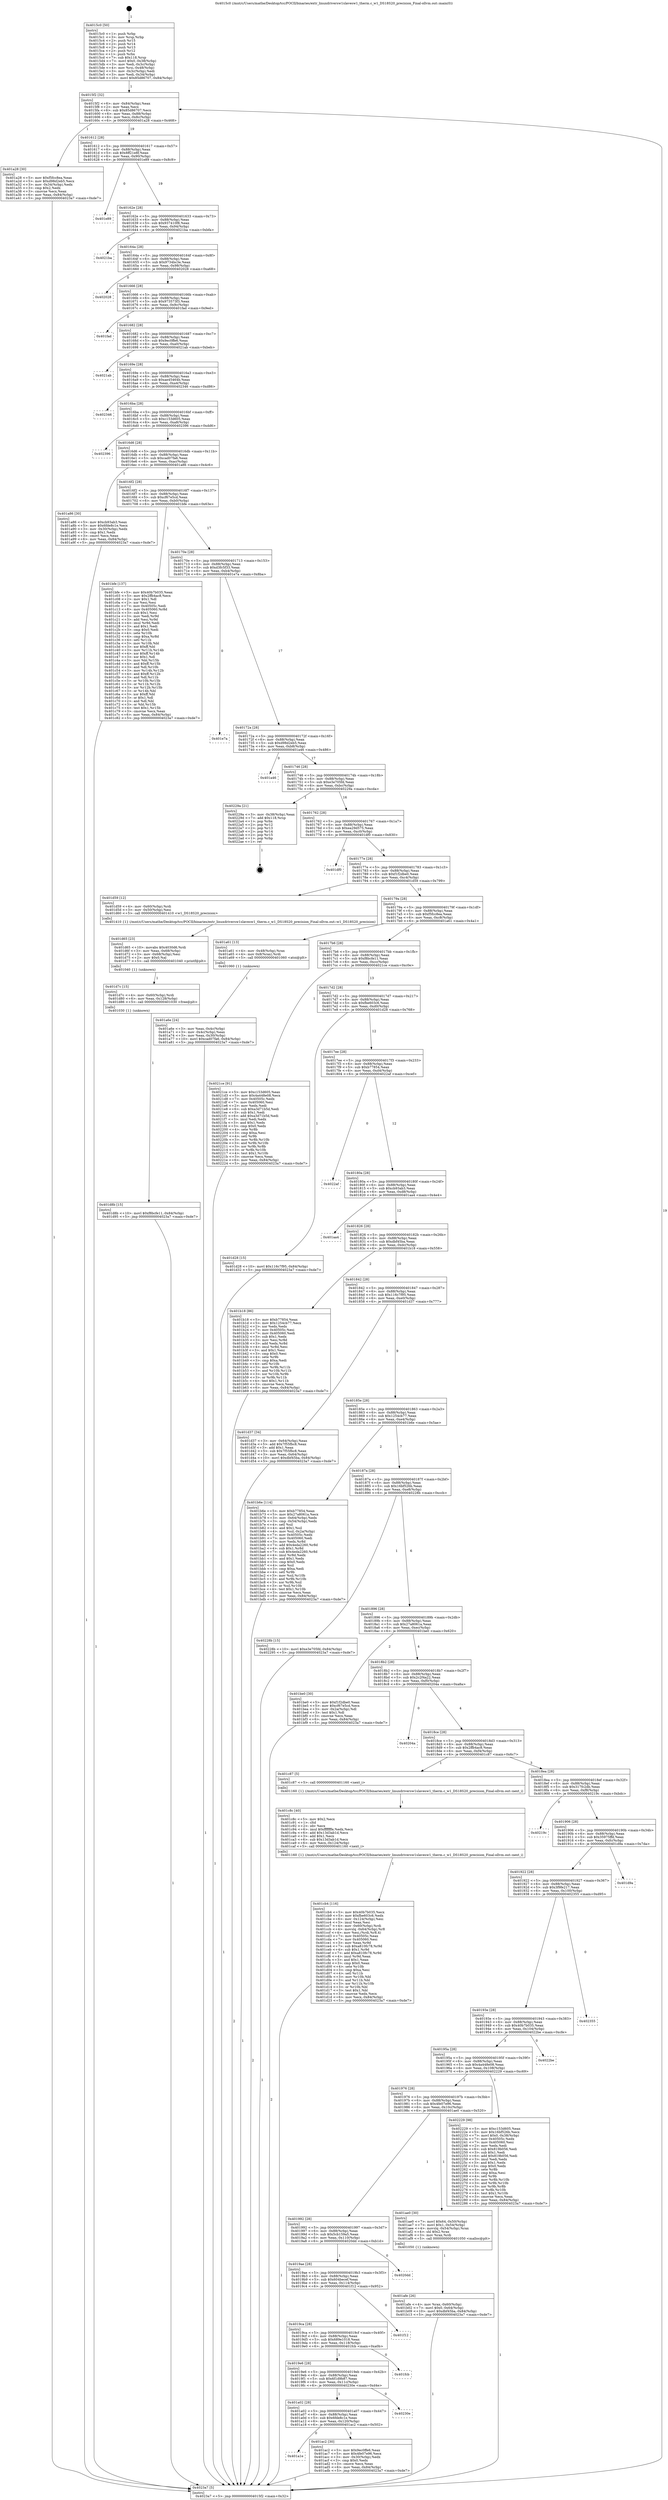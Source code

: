 digraph "0x4015c0" {
  label = "0x4015c0 (/mnt/c/Users/mathe/Desktop/tcc/POCII/binaries/extr_linuxdriversw1slavesw1_therm.c_w1_DS18S20_precision_Final-ollvm.out::main(0))"
  labelloc = "t"
  node[shape=record]

  Entry [label="",width=0.3,height=0.3,shape=circle,fillcolor=black,style=filled]
  "0x4015f2" [label="{
     0x4015f2 [32]\l
     | [instrs]\l
     &nbsp;&nbsp;0x4015f2 \<+6\>: mov -0x84(%rbp),%eax\l
     &nbsp;&nbsp;0x4015f8 \<+2\>: mov %eax,%ecx\l
     &nbsp;&nbsp;0x4015fa \<+6\>: sub $0x85d86707,%ecx\l
     &nbsp;&nbsp;0x401600 \<+6\>: mov %eax,-0x88(%rbp)\l
     &nbsp;&nbsp;0x401606 \<+6\>: mov %ecx,-0x8c(%rbp)\l
     &nbsp;&nbsp;0x40160c \<+6\>: je 0000000000401a28 \<main+0x468\>\l
  }"]
  "0x401a28" [label="{
     0x401a28 [30]\l
     | [instrs]\l
     &nbsp;&nbsp;0x401a28 \<+5\>: mov $0xf5fcc8ea,%eax\l
     &nbsp;&nbsp;0x401a2d \<+5\>: mov $0xd98d2eb5,%ecx\l
     &nbsp;&nbsp;0x401a32 \<+3\>: mov -0x34(%rbp),%edx\l
     &nbsp;&nbsp;0x401a35 \<+3\>: cmp $0x2,%edx\l
     &nbsp;&nbsp;0x401a38 \<+3\>: cmovne %ecx,%eax\l
     &nbsp;&nbsp;0x401a3b \<+6\>: mov %eax,-0x84(%rbp)\l
     &nbsp;&nbsp;0x401a41 \<+5\>: jmp 00000000004023a7 \<main+0xde7\>\l
  }"]
  "0x401612" [label="{
     0x401612 [28]\l
     | [instrs]\l
     &nbsp;&nbsp;0x401612 \<+5\>: jmp 0000000000401617 \<main+0x57\>\l
     &nbsp;&nbsp;0x401617 \<+6\>: mov -0x88(%rbp),%eax\l
     &nbsp;&nbsp;0x40161d \<+5\>: sub $0x8ff21e8f,%eax\l
     &nbsp;&nbsp;0x401622 \<+6\>: mov %eax,-0x90(%rbp)\l
     &nbsp;&nbsp;0x401628 \<+6\>: je 0000000000401e89 \<main+0x8c9\>\l
  }"]
  "0x4023a7" [label="{
     0x4023a7 [5]\l
     | [instrs]\l
     &nbsp;&nbsp;0x4023a7 \<+5\>: jmp 00000000004015f2 \<main+0x32\>\l
  }"]
  "0x4015c0" [label="{
     0x4015c0 [50]\l
     | [instrs]\l
     &nbsp;&nbsp;0x4015c0 \<+1\>: push %rbp\l
     &nbsp;&nbsp;0x4015c1 \<+3\>: mov %rsp,%rbp\l
     &nbsp;&nbsp;0x4015c4 \<+2\>: push %r15\l
     &nbsp;&nbsp;0x4015c6 \<+2\>: push %r14\l
     &nbsp;&nbsp;0x4015c8 \<+2\>: push %r13\l
     &nbsp;&nbsp;0x4015ca \<+2\>: push %r12\l
     &nbsp;&nbsp;0x4015cc \<+1\>: push %rbx\l
     &nbsp;&nbsp;0x4015cd \<+7\>: sub $0x118,%rsp\l
     &nbsp;&nbsp;0x4015d4 \<+7\>: movl $0x0,-0x38(%rbp)\l
     &nbsp;&nbsp;0x4015db \<+3\>: mov %edi,-0x3c(%rbp)\l
     &nbsp;&nbsp;0x4015de \<+4\>: mov %rsi,-0x48(%rbp)\l
     &nbsp;&nbsp;0x4015e2 \<+3\>: mov -0x3c(%rbp),%edi\l
     &nbsp;&nbsp;0x4015e5 \<+3\>: mov %edi,-0x34(%rbp)\l
     &nbsp;&nbsp;0x4015e8 \<+10\>: movl $0x85d86707,-0x84(%rbp)\l
  }"]
  Exit [label="",width=0.3,height=0.3,shape=circle,fillcolor=black,style=filled,peripheries=2]
  "0x401e89" [label="{
     0x401e89\l
  }", style=dashed]
  "0x40162e" [label="{
     0x40162e [28]\l
     | [instrs]\l
     &nbsp;&nbsp;0x40162e \<+5\>: jmp 0000000000401633 \<main+0x73\>\l
     &nbsp;&nbsp;0x401633 \<+6\>: mov -0x88(%rbp),%eax\l
     &nbsp;&nbsp;0x401639 \<+5\>: sub $0x937410f8,%eax\l
     &nbsp;&nbsp;0x40163e \<+6\>: mov %eax,-0x94(%rbp)\l
     &nbsp;&nbsp;0x401644 \<+6\>: je 00000000004021ba \<main+0xbfa\>\l
  }"]
  "0x401d8b" [label="{
     0x401d8b [15]\l
     | [instrs]\l
     &nbsp;&nbsp;0x401d8b \<+10\>: movl $0xf8bcfe11,-0x84(%rbp)\l
     &nbsp;&nbsp;0x401d95 \<+5\>: jmp 00000000004023a7 \<main+0xde7\>\l
  }"]
  "0x4021ba" [label="{
     0x4021ba\l
  }", style=dashed]
  "0x40164a" [label="{
     0x40164a [28]\l
     | [instrs]\l
     &nbsp;&nbsp;0x40164a \<+5\>: jmp 000000000040164f \<main+0x8f\>\l
     &nbsp;&nbsp;0x40164f \<+6\>: mov -0x88(%rbp),%eax\l
     &nbsp;&nbsp;0x401655 \<+5\>: sub $0x9734bc3e,%eax\l
     &nbsp;&nbsp;0x40165a \<+6\>: mov %eax,-0x98(%rbp)\l
     &nbsp;&nbsp;0x401660 \<+6\>: je 0000000000402028 \<main+0xa68\>\l
  }"]
  "0x401d7c" [label="{
     0x401d7c [15]\l
     | [instrs]\l
     &nbsp;&nbsp;0x401d7c \<+4\>: mov -0x60(%rbp),%rdi\l
     &nbsp;&nbsp;0x401d80 \<+6\>: mov %eax,-0x128(%rbp)\l
     &nbsp;&nbsp;0x401d86 \<+5\>: call 0000000000401030 \<free@plt\>\l
     | [calls]\l
     &nbsp;&nbsp;0x401030 \{1\} (unknown)\l
  }"]
  "0x402028" [label="{
     0x402028\l
  }", style=dashed]
  "0x401666" [label="{
     0x401666 [28]\l
     | [instrs]\l
     &nbsp;&nbsp;0x401666 \<+5\>: jmp 000000000040166b \<main+0xab\>\l
     &nbsp;&nbsp;0x40166b \<+6\>: mov -0x88(%rbp),%eax\l
     &nbsp;&nbsp;0x401671 \<+5\>: sub $0x973573f3,%eax\l
     &nbsp;&nbsp;0x401676 \<+6\>: mov %eax,-0x9c(%rbp)\l
     &nbsp;&nbsp;0x40167c \<+6\>: je 0000000000401fad \<main+0x9ed\>\l
  }"]
  "0x401d65" [label="{
     0x401d65 [23]\l
     | [instrs]\l
     &nbsp;&nbsp;0x401d65 \<+10\>: movabs $0x4030d6,%rdi\l
     &nbsp;&nbsp;0x401d6f \<+3\>: mov %eax,-0x68(%rbp)\l
     &nbsp;&nbsp;0x401d72 \<+3\>: mov -0x68(%rbp),%esi\l
     &nbsp;&nbsp;0x401d75 \<+2\>: mov $0x0,%al\l
     &nbsp;&nbsp;0x401d77 \<+5\>: call 0000000000401040 \<printf@plt\>\l
     | [calls]\l
     &nbsp;&nbsp;0x401040 \{1\} (unknown)\l
  }"]
  "0x401fad" [label="{
     0x401fad\l
  }", style=dashed]
  "0x401682" [label="{
     0x401682 [28]\l
     | [instrs]\l
     &nbsp;&nbsp;0x401682 \<+5\>: jmp 0000000000401687 \<main+0xc7\>\l
     &nbsp;&nbsp;0x401687 \<+6\>: mov -0x88(%rbp),%eax\l
     &nbsp;&nbsp;0x40168d \<+5\>: sub $0x9ec0ffe6,%eax\l
     &nbsp;&nbsp;0x401692 \<+6\>: mov %eax,-0xa0(%rbp)\l
     &nbsp;&nbsp;0x401698 \<+6\>: je 00000000004021ab \<main+0xbeb\>\l
  }"]
  "0x401cb4" [label="{
     0x401cb4 [116]\l
     | [instrs]\l
     &nbsp;&nbsp;0x401cb4 \<+5\>: mov $0x40b7b035,%ecx\l
     &nbsp;&nbsp;0x401cb9 \<+5\>: mov $0xfbe603c6,%edx\l
     &nbsp;&nbsp;0x401cbe \<+6\>: mov -0x124(%rbp),%esi\l
     &nbsp;&nbsp;0x401cc4 \<+3\>: imul %eax,%esi\l
     &nbsp;&nbsp;0x401cc7 \<+4\>: mov -0x60(%rbp),%rdi\l
     &nbsp;&nbsp;0x401ccb \<+4\>: movslq -0x64(%rbp),%r8\l
     &nbsp;&nbsp;0x401ccf \<+4\>: mov %esi,(%rdi,%r8,4)\l
     &nbsp;&nbsp;0x401cd3 \<+7\>: mov 0x40505c,%eax\l
     &nbsp;&nbsp;0x401cda \<+7\>: mov 0x405060,%esi\l
     &nbsp;&nbsp;0x401ce1 \<+3\>: mov %eax,%r9d\l
     &nbsp;&nbsp;0x401ce4 \<+7\>: sub $0xa810fc78,%r9d\l
     &nbsp;&nbsp;0x401ceb \<+4\>: sub $0x1,%r9d\l
     &nbsp;&nbsp;0x401cef \<+7\>: add $0xa810fc78,%r9d\l
     &nbsp;&nbsp;0x401cf6 \<+4\>: imul %r9d,%eax\l
     &nbsp;&nbsp;0x401cfa \<+3\>: and $0x1,%eax\l
     &nbsp;&nbsp;0x401cfd \<+3\>: cmp $0x0,%eax\l
     &nbsp;&nbsp;0x401d00 \<+4\>: sete %r10b\l
     &nbsp;&nbsp;0x401d04 \<+3\>: cmp $0xa,%esi\l
     &nbsp;&nbsp;0x401d07 \<+4\>: setl %r11b\l
     &nbsp;&nbsp;0x401d0b \<+3\>: mov %r10b,%bl\l
     &nbsp;&nbsp;0x401d0e \<+3\>: and %r11b,%bl\l
     &nbsp;&nbsp;0x401d11 \<+3\>: xor %r11b,%r10b\l
     &nbsp;&nbsp;0x401d14 \<+3\>: or %r10b,%bl\l
     &nbsp;&nbsp;0x401d17 \<+3\>: test $0x1,%bl\l
     &nbsp;&nbsp;0x401d1a \<+3\>: cmovne %edx,%ecx\l
     &nbsp;&nbsp;0x401d1d \<+6\>: mov %ecx,-0x84(%rbp)\l
     &nbsp;&nbsp;0x401d23 \<+5\>: jmp 00000000004023a7 \<main+0xde7\>\l
  }"]
  "0x4021ab" [label="{
     0x4021ab\l
  }", style=dashed]
  "0x40169e" [label="{
     0x40169e [28]\l
     | [instrs]\l
     &nbsp;&nbsp;0x40169e \<+5\>: jmp 00000000004016a3 \<main+0xe3\>\l
     &nbsp;&nbsp;0x4016a3 \<+6\>: mov -0x88(%rbp),%eax\l
     &nbsp;&nbsp;0x4016a9 \<+5\>: sub $0xae45464b,%eax\l
     &nbsp;&nbsp;0x4016ae \<+6\>: mov %eax,-0xa4(%rbp)\l
     &nbsp;&nbsp;0x4016b4 \<+6\>: je 0000000000402346 \<main+0xd86\>\l
  }"]
  "0x401c8c" [label="{
     0x401c8c [40]\l
     | [instrs]\l
     &nbsp;&nbsp;0x401c8c \<+5\>: mov $0x2,%ecx\l
     &nbsp;&nbsp;0x401c91 \<+1\>: cltd\l
     &nbsp;&nbsp;0x401c92 \<+2\>: idiv %ecx\l
     &nbsp;&nbsp;0x401c94 \<+6\>: imul $0xfffffffe,%edx,%ecx\l
     &nbsp;&nbsp;0x401c9a \<+6\>: add $0x13d3ab1d,%ecx\l
     &nbsp;&nbsp;0x401ca0 \<+3\>: add $0x1,%ecx\l
     &nbsp;&nbsp;0x401ca3 \<+6\>: sub $0x13d3ab1d,%ecx\l
     &nbsp;&nbsp;0x401ca9 \<+6\>: mov %ecx,-0x124(%rbp)\l
     &nbsp;&nbsp;0x401caf \<+5\>: call 0000000000401160 \<next_i\>\l
     | [calls]\l
     &nbsp;&nbsp;0x401160 \{1\} (/mnt/c/Users/mathe/Desktop/tcc/POCII/binaries/extr_linuxdriversw1slavesw1_therm.c_w1_DS18S20_precision_Final-ollvm.out::next_i)\l
  }"]
  "0x402346" [label="{
     0x402346\l
  }", style=dashed]
  "0x4016ba" [label="{
     0x4016ba [28]\l
     | [instrs]\l
     &nbsp;&nbsp;0x4016ba \<+5\>: jmp 00000000004016bf \<main+0xff\>\l
     &nbsp;&nbsp;0x4016bf \<+6\>: mov -0x88(%rbp),%eax\l
     &nbsp;&nbsp;0x4016c5 \<+5\>: sub $0xc153d605,%eax\l
     &nbsp;&nbsp;0x4016ca \<+6\>: mov %eax,-0xa8(%rbp)\l
     &nbsp;&nbsp;0x4016d0 \<+6\>: je 0000000000402396 \<main+0xdd6\>\l
  }"]
  "0x401afe" [label="{
     0x401afe [26]\l
     | [instrs]\l
     &nbsp;&nbsp;0x401afe \<+4\>: mov %rax,-0x60(%rbp)\l
     &nbsp;&nbsp;0x401b02 \<+7\>: movl $0x0,-0x64(%rbp)\l
     &nbsp;&nbsp;0x401b09 \<+10\>: movl $0xdbf45ba,-0x84(%rbp)\l
     &nbsp;&nbsp;0x401b13 \<+5\>: jmp 00000000004023a7 \<main+0xde7\>\l
  }"]
  "0x402396" [label="{
     0x402396\l
  }", style=dashed]
  "0x4016d6" [label="{
     0x4016d6 [28]\l
     | [instrs]\l
     &nbsp;&nbsp;0x4016d6 \<+5\>: jmp 00000000004016db \<main+0x11b\>\l
     &nbsp;&nbsp;0x4016db \<+6\>: mov -0x88(%rbp),%eax\l
     &nbsp;&nbsp;0x4016e1 \<+5\>: sub $0xcad07fa6,%eax\l
     &nbsp;&nbsp;0x4016e6 \<+6\>: mov %eax,-0xac(%rbp)\l
     &nbsp;&nbsp;0x4016ec \<+6\>: je 0000000000401a86 \<main+0x4c6\>\l
  }"]
  "0x401a1e" [label="{
     0x401a1e\l
  }", style=dashed]
  "0x401a86" [label="{
     0x401a86 [30]\l
     | [instrs]\l
     &nbsp;&nbsp;0x401a86 \<+5\>: mov $0xcb93ab3,%eax\l
     &nbsp;&nbsp;0x401a8b \<+5\>: mov $0x6fde8c1e,%ecx\l
     &nbsp;&nbsp;0x401a90 \<+3\>: mov -0x30(%rbp),%edx\l
     &nbsp;&nbsp;0x401a93 \<+3\>: cmp $0x1,%edx\l
     &nbsp;&nbsp;0x401a96 \<+3\>: cmovl %ecx,%eax\l
     &nbsp;&nbsp;0x401a99 \<+6\>: mov %eax,-0x84(%rbp)\l
     &nbsp;&nbsp;0x401a9f \<+5\>: jmp 00000000004023a7 \<main+0xde7\>\l
  }"]
  "0x4016f2" [label="{
     0x4016f2 [28]\l
     | [instrs]\l
     &nbsp;&nbsp;0x4016f2 \<+5\>: jmp 00000000004016f7 \<main+0x137\>\l
     &nbsp;&nbsp;0x4016f7 \<+6\>: mov -0x88(%rbp),%eax\l
     &nbsp;&nbsp;0x4016fd \<+5\>: sub $0xcf67e5cd,%eax\l
     &nbsp;&nbsp;0x401702 \<+6\>: mov %eax,-0xb0(%rbp)\l
     &nbsp;&nbsp;0x401708 \<+6\>: je 0000000000401bfe \<main+0x63e\>\l
  }"]
  "0x401ac2" [label="{
     0x401ac2 [30]\l
     | [instrs]\l
     &nbsp;&nbsp;0x401ac2 \<+5\>: mov $0x9ec0ffe6,%eax\l
     &nbsp;&nbsp;0x401ac7 \<+5\>: mov $0x4fe07e96,%ecx\l
     &nbsp;&nbsp;0x401acc \<+3\>: mov -0x30(%rbp),%edx\l
     &nbsp;&nbsp;0x401acf \<+3\>: cmp $0x0,%edx\l
     &nbsp;&nbsp;0x401ad2 \<+3\>: cmove %ecx,%eax\l
     &nbsp;&nbsp;0x401ad5 \<+6\>: mov %eax,-0x84(%rbp)\l
     &nbsp;&nbsp;0x401adb \<+5\>: jmp 00000000004023a7 \<main+0xde7\>\l
  }"]
  "0x401bfe" [label="{
     0x401bfe [137]\l
     | [instrs]\l
     &nbsp;&nbsp;0x401bfe \<+5\>: mov $0x40b7b035,%eax\l
     &nbsp;&nbsp;0x401c03 \<+5\>: mov $0x2ffb4ac8,%ecx\l
     &nbsp;&nbsp;0x401c08 \<+2\>: mov $0x1,%dl\l
     &nbsp;&nbsp;0x401c0a \<+2\>: xor %esi,%esi\l
     &nbsp;&nbsp;0x401c0c \<+7\>: mov 0x40505c,%edi\l
     &nbsp;&nbsp;0x401c13 \<+8\>: mov 0x405060,%r8d\l
     &nbsp;&nbsp;0x401c1b \<+3\>: sub $0x1,%esi\l
     &nbsp;&nbsp;0x401c1e \<+3\>: mov %edi,%r9d\l
     &nbsp;&nbsp;0x401c21 \<+3\>: add %esi,%r9d\l
     &nbsp;&nbsp;0x401c24 \<+4\>: imul %r9d,%edi\l
     &nbsp;&nbsp;0x401c28 \<+3\>: and $0x1,%edi\l
     &nbsp;&nbsp;0x401c2b \<+3\>: cmp $0x0,%edi\l
     &nbsp;&nbsp;0x401c2e \<+4\>: sete %r10b\l
     &nbsp;&nbsp;0x401c32 \<+4\>: cmp $0xa,%r8d\l
     &nbsp;&nbsp;0x401c36 \<+4\>: setl %r11b\l
     &nbsp;&nbsp;0x401c3a \<+3\>: mov %r10b,%bl\l
     &nbsp;&nbsp;0x401c3d \<+3\>: xor $0xff,%bl\l
     &nbsp;&nbsp;0x401c40 \<+3\>: mov %r11b,%r14b\l
     &nbsp;&nbsp;0x401c43 \<+4\>: xor $0xff,%r14b\l
     &nbsp;&nbsp;0x401c47 \<+3\>: xor $0x1,%dl\l
     &nbsp;&nbsp;0x401c4a \<+3\>: mov %bl,%r15b\l
     &nbsp;&nbsp;0x401c4d \<+4\>: and $0xff,%r15b\l
     &nbsp;&nbsp;0x401c51 \<+3\>: and %dl,%r10b\l
     &nbsp;&nbsp;0x401c54 \<+3\>: mov %r14b,%r12b\l
     &nbsp;&nbsp;0x401c57 \<+4\>: and $0xff,%r12b\l
     &nbsp;&nbsp;0x401c5b \<+3\>: and %dl,%r11b\l
     &nbsp;&nbsp;0x401c5e \<+3\>: or %r10b,%r15b\l
     &nbsp;&nbsp;0x401c61 \<+3\>: or %r11b,%r12b\l
     &nbsp;&nbsp;0x401c64 \<+3\>: xor %r12b,%r15b\l
     &nbsp;&nbsp;0x401c67 \<+3\>: or %r14b,%bl\l
     &nbsp;&nbsp;0x401c6a \<+3\>: xor $0xff,%bl\l
     &nbsp;&nbsp;0x401c6d \<+3\>: or $0x1,%dl\l
     &nbsp;&nbsp;0x401c70 \<+2\>: and %dl,%bl\l
     &nbsp;&nbsp;0x401c72 \<+3\>: or %bl,%r15b\l
     &nbsp;&nbsp;0x401c75 \<+4\>: test $0x1,%r15b\l
     &nbsp;&nbsp;0x401c79 \<+3\>: cmovne %ecx,%eax\l
     &nbsp;&nbsp;0x401c7c \<+6\>: mov %eax,-0x84(%rbp)\l
     &nbsp;&nbsp;0x401c82 \<+5\>: jmp 00000000004023a7 \<main+0xde7\>\l
  }"]
  "0x40170e" [label="{
     0x40170e [28]\l
     | [instrs]\l
     &nbsp;&nbsp;0x40170e \<+5\>: jmp 0000000000401713 \<main+0x153\>\l
     &nbsp;&nbsp;0x401713 \<+6\>: mov -0x88(%rbp),%eax\l
     &nbsp;&nbsp;0x401719 \<+5\>: sub $0xd3fc5f33,%eax\l
     &nbsp;&nbsp;0x40171e \<+6\>: mov %eax,-0xb4(%rbp)\l
     &nbsp;&nbsp;0x401724 \<+6\>: je 0000000000401e7a \<main+0x8ba\>\l
  }"]
  "0x401a02" [label="{
     0x401a02 [28]\l
     | [instrs]\l
     &nbsp;&nbsp;0x401a02 \<+5\>: jmp 0000000000401a07 \<main+0x447\>\l
     &nbsp;&nbsp;0x401a07 \<+6\>: mov -0x88(%rbp),%eax\l
     &nbsp;&nbsp;0x401a0d \<+5\>: sub $0x6fde8c1e,%eax\l
     &nbsp;&nbsp;0x401a12 \<+6\>: mov %eax,-0x120(%rbp)\l
     &nbsp;&nbsp;0x401a18 \<+6\>: je 0000000000401ac2 \<main+0x502\>\l
  }"]
  "0x401e7a" [label="{
     0x401e7a\l
  }", style=dashed]
  "0x40172a" [label="{
     0x40172a [28]\l
     | [instrs]\l
     &nbsp;&nbsp;0x40172a \<+5\>: jmp 000000000040172f \<main+0x16f\>\l
     &nbsp;&nbsp;0x40172f \<+6\>: mov -0x88(%rbp),%eax\l
     &nbsp;&nbsp;0x401735 \<+5\>: sub $0xd98d2eb5,%eax\l
     &nbsp;&nbsp;0x40173a \<+6\>: mov %eax,-0xb8(%rbp)\l
     &nbsp;&nbsp;0x401740 \<+6\>: je 0000000000401a46 \<main+0x486\>\l
  }"]
  "0x40230e" [label="{
     0x40230e\l
  }", style=dashed]
  "0x401a46" [label="{
     0x401a46\l
  }", style=dashed]
  "0x401746" [label="{
     0x401746 [28]\l
     | [instrs]\l
     &nbsp;&nbsp;0x401746 \<+5\>: jmp 000000000040174b \<main+0x18b\>\l
     &nbsp;&nbsp;0x40174b \<+6\>: mov -0x88(%rbp),%eax\l
     &nbsp;&nbsp;0x401751 \<+5\>: sub $0xe3e705fd,%eax\l
     &nbsp;&nbsp;0x401756 \<+6\>: mov %eax,-0xbc(%rbp)\l
     &nbsp;&nbsp;0x40175c \<+6\>: je 000000000040229a \<main+0xcda\>\l
  }"]
  "0x4019e6" [label="{
     0x4019e6 [28]\l
     | [instrs]\l
     &nbsp;&nbsp;0x4019e6 \<+5\>: jmp 00000000004019eb \<main+0x42b\>\l
     &nbsp;&nbsp;0x4019eb \<+6\>: mov -0x88(%rbp),%eax\l
     &nbsp;&nbsp;0x4019f1 \<+5\>: sub $0x6f1d9b87,%eax\l
     &nbsp;&nbsp;0x4019f6 \<+6\>: mov %eax,-0x11c(%rbp)\l
     &nbsp;&nbsp;0x4019fc \<+6\>: je 000000000040230e \<main+0xd4e\>\l
  }"]
  "0x40229a" [label="{
     0x40229a [21]\l
     | [instrs]\l
     &nbsp;&nbsp;0x40229a \<+3\>: mov -0x38(%rbp),%eax\l
     &nbsp;&nbsp;0x40229d \<+7\>: add $0x118,%rsp\l
     &nbsp;&nbsp;0x4022a4 \<+1\>: pop %rbx\l
     &nbsp;&nbsp;0x4022a5 \<+2\>: pop %r12\l
     &nbsp;&nbsp;0x4022a7 \<+2\>: pop %r13\l
     &nbsp;&nbsp;0x4022a9 \<+2\>: pop %r14\l
     &nbsp;&nbsp;0x4022ab \<+2\>: pop %r15\l
     &nbsp;&nbsp;0x4022ad \<+1\>: pop %rbp\l
     &nbsp;&nbsp;0x4022ae \<+1\>: ret\l
  }"]
  "0x401762" [label="{
     0x401762 [28]\l
     | [instrs]\l
     &nbsp;&nbsp;0x401762 \<+5\>: jmp 0000000000401767 \<main+0x1a7\>\l
     &nbsp;&nbsp;0x401767 \<+6\>: mov -0x88(%rbp),%eax\l
     &nbsp;&nbsp;0x40176d \<+5\>: sub $0xea29d575,%eax\l
     &nbsp;&nbsp;0x401772 \<+6\>: mov %eax,-0xc0(%rbp)\l
     &nbsp;&nbsp;0x401778 \<+6\>: je 0000000000401df0 \<main+0x830\>\l
  }"]
  "0x401fcb" [label="{
     0x401fcb\l
  }", style=dashed]
  "0x401df0" [label="{
     0x401df0\l
  }", style=dashed]
  "0x40177e" [label="{
     0x40177e [28]\l
     | [instrs]\l
     &nbsp;&nbsp;0x40177e \<+5\>: jmp 0000000000401783 \<main+0x1c3\>\l
     &nbsp;&nbsp;0x401783 \<+6\>: mov -0x88(%rbp),%eax\l
     &nbsp;&nbsp;0x401789 \<+5\>: sub $0xf1f2dbe0,%eax\l
     &nbsp;&nbsp;0x40178e \<+6\>: mov %eax,-0xc4(%rbp)\l
     &nbsp;&nbsp;0x401794 \<+6\>: je 0000000000401d59 \<main+0x799\>\l
  }"]
  "0x4019ca" [label="{
     0x4019ca [28]\l
     | [instrs]\l
     &nbsp;&nbsp;0x4019ca \<+5\>: jmp 00000000004019cf \<main+0x40f\>\l
     &nbsp;&nbsp;0x4019cf \<+6\>: mov -0x88(%rbp),%eax\l
     &nbsp;&nbsp;0x4019d5 \<+5\>: sub $0x689e1018,%eax\l
     &nbsp;&nbsp;0x4019da \<+6\>: mov %eax,-0x118(%rbp)\l
     &nbsp;&nbsp;0x4019e0 \<+6\>: je 0000000000401fcb \<main+0xa0b\>\l
  }"]
  "0x401d59" [label="{
     0x401d59 [12]\l
     | [instrs]\l
     &nbsp;&nbsp;0x401d59 \<+4\>: mov -0x60(%rbp),%rdi\l
     &nbsp;&nbsp;0x401d5d \<+3\>: mov -0x50(%rbp),%esi\l
     &nbsp;&nbsp;0x401d60 \<+5\>: call 0000000000401410 \<w1_DS18S20_precision\>\l
     | [calls]\l
     &nbsp;&nbsp;0x401410 \{1\} (/mnt/c/Users/mathe/Desktop/tcc/POCII/binaries/extr_linuxdriversw1slavesw1_therm.c_w1_DS18S20_precision_Final-ollvm.out::w1_DS18S20_precision)\l
  }"]
  "0x40179a" [label="{
     0x40179a [28]\l
     | [instrs]\l
     &nbsp;&nbsp;0x40179a \<+5\>: jmp 000000000040179f \<main+0x1df\>\l
     &nbsp;&nbsp;0x40179f \<+6\>: mov -0x88(%rbp),%eax\l
     &nbsp;&nbsp;0x4017a5 \<+5\>: sub $0xf5fcc8ea,%eax\l
     &nbsp;&nbsp;0x4017aa \<+6\>: mov %eax,-0xc8(%rbp)\l
     &nbsp;&nbsp;0x4017b0 \<+6\>: je 0000000000401a61 \<main+0x4a1\>\l
  }"]
  "0x401f12" [label="{
     0x401f12\l
  }", style=dashed]
  "0x401a61" [label="{
     0x401a61 [13]\l
     | [instrs]\l
     &nbsp;&nbsp;0x401a61 \<+4\>: mov -0x48(%rbp),%rax\l
     &nbsp;&nbsp;0x401a65 \<+4\>: mov 0x8(%rax),%rdi\l
     &nbsp;&nbsp;0x401a69 \<+5\>: call 0000000000401060 \<atoi@plt\>\l
     | [calls]\l
     &nbsp;&nbsp;0x401060 \{1\} (unknown)\l
  }"]
  "0x4017b6" [label="{
     0x4017b6 [28]\l
     | [instrs]\l
     &nbsp;&nbsp;0x4017b6 \<+5\>: jmp 00000000004017bb \<main+0x1fb\>\l
     &nbsp;&nbsp;0x4017bb \<+6\>: mov -0x88(%rbp),%eax\l
     &nbsp;&nbsp;0x4017c1 \<+5\>: sub $0xf8bcfe11,%eax\l
     &nbsp;&nbsp;0x4017c6 \<+6\>: mov %eax,-0xcc(%rbp)\l
     &nbsp;&nbsp;0x4017cc \<+6\>: je 00000000004021ce \<main+0xc0e\>\l
  }"]
  "0x401a6e" [label="{
     0x401a6e [24]\l
     | [instrs]\l
     &nbsp;&nbsp;0x401a6e \<+3\>: mov %eax,-0x4c(%rbp)\l
     &nbsp;&nbsp;0x401a71 \<+3\>: mov -0x4c(%rbp),%eax\l
     &nbsp;&nbsp;0x401a74 \<+3\>: mov %eax,-0x30(%rbp)\l
     &nbsp;&nbsp;0x401a77 \<+10\>: movl $0xcad07fa6,-0x84(%rbp)\l
     &nbsp;&nbsp;0x401a81 \<+5\>: jmp 00000000004023a7 \<main+0xde7\>\l
  }"]
  "0x4019ae" [label="{
     0x4019ae [28]\l
     | [instrs]\l
     &nbsp;&nbsp;0x4019ae \<+5\>: jmp 00000000004019b3 \<main+0x3f3\>\l
     &nbsp;&nbsp;0x4019b3 \<+6\>: mov -0x88(%rbp),%eax\l
     &nbsp;&nbsp;0x4019b9 \<+5\>: sub $0x604becef,%eax\l
     &nbsp;&nbsp;0x4019be \<+6\>: mov %eax,-0x114(%rbp)\l
     &nbsp;&nbsp;0x4019c4 \<+6\>: je 0000000000401f12 \<main+0x952\>\l
  }"]
  "0x4021ce" [label="{
     0x4021ce [91]\l
     | [instrs]\l
     &nbsp;&nbsp;0x4021ce \<+5\>: mov $0xc153d605,%eax\l
     &nbsp;&nbsp;0x4021d3 \<+5\>: mov $0x4a448e08,%ecx\l
     &nbsp;&nbsp;0x4021d8 \<+7\>: mov 0x40505c,%edx\l
     &nbsp;&nbsp;0x4021df \<+7\>: mov 0x405060,%esi\l
     &nbsp;&nbsp;0x4021e6 \<+2\>: mov %edx,%edi\l
     &nbsp;&nbsp;0x4021e8 \<+6\>: sub $0xa3d71b5d,%edi\l
     &nbsp;&nbsp;0x4021ee \<+3\>: sub $0x1,%edi\l
     &nbsp;&nbsp;0x4021f1 \<+6\>: add $0xa3d71b5d,%edi\l
     &nbsp;&nbsp;0x4021f7 \<+3\>: imul %edi,%edx\l
     &nbsp;&nbsp;0x4021fa \<+3\>: and $0x1,%edx\l
     &nbsp;&nbsp;0x4021fd \<+3\>: cmp $0x0,%edx\l
     &nbsp;&nbsp;0x402200 \<+4\>: sete %r8b\l
     &nbsp;&nbsp;0x402204 \<+3\>: cmp $0xa,%esi\l
     &nbsp;&nbsp;0x402207 \<+4\>: setl %r9b\l
     &nbsp;&nbsp;0x40220b \<+3\>: mov %r8b,%r10b\l
     &nbsp;&nbsp;0x40220e \<+3\>: and %r9b,%r10b\l
     &nbsp;&nbsp;0x402211 \<+3\>: xor %r9b,%r8b\l
     &nbsp;&nbsp;0x402214 \<+3\>: or %r8b,%r10b\l
     &nbsp;&nbsp;0x402217 \<+4\>: test $0x1,%r10b\l
     &nbsp;&nbsp;0x40221b \<+3\>: cmovne %ecx,%eax\l
     &nbsp;&nbsp;0x40221e \<+6\>: mov %eax,-0x84(%rbp)\l
     &nbsp;&nbsp;0x402224 \<+5\>: jmp 00000000004023a7 \<main+0xde7\>\l
  }"]
  "0x4017d2" [label="{
     0x4017d2 [28]\l
     | [instrs]\l
     &nbsp;&nbsp;0x4017d2 \<+5\>: jmp 00000000004017d7 \<main+0x217\>\l
     &nbsp;&nbsp;0x4017d7 \<+6\>: mov -0x88(%rbp),%eax\l
     &nbsp;&nbsp;0x4017dd \<+5\>: sub $0xfbe603c6,%eax\l
     &nbsp;&nbsp;0x4017e2 \<+6\>: mov %eax,-0xd0(%rbp)\l
     &nbsp;&nbsp;0x4017e8 \<+6\>: je 0000000000401d28 \<main+0x768\>\l
  }"]
  "0x4020dd" [label="{
     0x4020dd\l
  }", style=dashed]
  "0x401d28" [label="{
     0x401d28 [15]\l
     | [instrs]\l
     &nbsp;&nbsp;0x401d28 \<+10\>: movl $0x116c7f95,-0x84(%rbp)\l
     &nbsp;&nbsp;0x401d32 \<+5\>: jmp 00000000004023a7 \<main+0xde7\>\l
  }"]
  "0x4017ee" [label="{
     0x4017ee [28]\l
     | [instrs]\l
     &nbsp;&nbsp;0x4017ee \<+5\>: jmp 00000000004017f3 \<main+0x233\>\l
     &nbsp;&nbsp;0x4017f3 \<+6\>: mov -0x88(%rbp),%eax\l
     &nbsp;&nbsp;0x4017f9 \<+5\>: sub $0xb77854,%eax\l
     &nbsp;&nbsp;0x4017fe \<+6\>: mov %eax,-0xd4(%rbp)\l
     &nbsp;&nbsp;0x401804 \<+6\>: je 00000000004022af \<main+0xcef\>\l
  }"]
  "0x401992" [label="{
     0x401992 [28]\l
     | [instrs]\l
     &nbsp;&nbsp;0x401992 \<+5\>: jmp 0000000000401997 \<main+0x3d7\>\l
     &nbsp;&nbsp;0x401997 \<+6\>: mov -0x88(%rbp),%eax\l
     &nbsp;&nbsp;0x40199d \<+5\>: sub $0x5cb159a5,%eax\l
     &nbsp;&nbsp;0x4019a2 \<+6\>: mov %eax,-0x110(%rbp)\l
     &nbsp;&nbsp;0x4019a8 \<+6\>: je 00000000004020dd \<main+0xb1d\>\l
  }"]
  "0x4022af" [label="{
     0x4022af\l
  }", style=dashed]
  "0x40180a" [label="{
     0x40180a [28]\l
     | [instrs]\l
     &nbsp;&nbsp;0x40180a \<+5\>: jmp 000000000040180f \<main+0x24f\>\l
     &nbsp;&nbsp;0x40180f \<+6\>: mov -0x88(%rbp),%eax\l
     &nbsp;&nbsp;0x401815 \<+5\>: sub $0xcb93ab3,%eax\l
     &nbsp;&nbsp;0x40181a \<+6\>: mov %eax,-0xd8(%rbp)\l
     &nbsp;&nbsp;0x401820 \<+6\>: je 0000000000401aa4 \<main+0x4e4\>\l
  }"]
  "0x401ae0" [label="{
     0x401ae0 [30]\l
     | [instrs]\l
     &nbsp;&nbsp;0x401ae0 \<+7\>: movl $0x64,-0x50(%rbp)\l
     &nbsp;&nbsp;0x401ae7 \<+7\>: movl $0x1,-0x54(%rbp)\l
     &nbsp;&nbsp;0x401aee \<+4\>: movslq -0x54(%rbp),%rax\l
     &nbsp;&nbsp;0x401af2 \<+4\>: shl $0x2,%rax\l
     &nbsp;&nbsp;0x401af6 \<+3\>: mov %rax,%rdi\l
     &nbsp;&nbsp;0x401af9 \<+5\>: call 0000000000401050 \<malloc@plt\>\l
     | [calls]\l
     &nbsp;&nbsp;0x401050 \{1\} (unknown)\l
  }"]
  "0x401aa4" [label="{
     0x401aa4\l
  }", style=dashed]
  "0x401826" [label="{
     0x401826 [28]\l
     | [instrs]\l
     &nbsp;&nbsp;0x401826 \<+5\>: jmp 000000000040182b \<main+0x26b\>\l
     &nbsp;&nbsp;0x40182b \<+6\>: mov -0x88(%rbp),%eax\l
     &nbsp;&nbsp;0x401831 \<+5\>: sub $0xdbf45ba,%eax\l
     &nbsp;&nbsp;0x401836 \<+6\>: mov %eax,-0xdc(%rbp)\l
     &nbsp;&nbsp;0x40183c \<+6\>: je 0000000000401b18 \<main+0x558\>\l
  }"]
  "0x401976" [label="{
     0x401976 [28]\l
     | [instrs]\l
     &nbsp;&nbsp;0x401976 \<+5\>: jmp 000000000040197b \<main+0x3bb\>\l
     &nbsp;&nbsp;0x40197b \<+6\>: mov -0x88(%rbp),%eax\l
     &nbsp;&nbsp;0x401981 \<+5\>: sub $0x4fe07e96,%eax\l
     &nbsp;&nbsp;0x401986 \<+6\>: mov %eax,-0x10c(%rbp)\l
     &nbsp;&nbsp;0x40198c \<+6\>: je 0000000000401ae0 \<main+0x520\>\l
  }"]
  "0x401b18" [label="{
     0x401b18 [86]\l
     | [instrs]\l
     &nbsp;&nbsp;0x401b18 \<+5\>: mov $0xb77854,%eax\l
     &nbsp;&nbsp;0x401b1d \<+5\>: mov $0x1254cb77,%ecx\l
     &nbsp;&nbsp;0x401b22 \<+2\>: xor %edx,%edx\l
     &nbsp;&nbsp;0x401b24 \<+7\>: mov 0x40505c,%esi\l
     &nbsp;&nbsp;0x401b2b \<+7\>: mov 0x405060,%edi\l
     &nbsp;&nbsp;0x401b32 \<+3\>: sub $0x1,%edx\l
     &nbsp;&nbsp;0x401b35 \<+3\>: mov %esi,%r8d\l
     &nbsp;&nbsp;0x401b38 \<+3\>: add %edx,%r8d\l
     &nbsp;&nbsp;0x401b3b \<+4\>: imul %r8d,%esi\l
     &nbsp;&nbsp;0x401b3f \<+3\>: and $0x1,%esi\l
     &nbsp;&nbsp;0x401b42 \<+3\>: cmp $0x0,%esi\l
     &nbsp;&nbsp;0x401b45 \<+4\>: sete %r9b\l
     &nbsp;&nbsp;0x401b49 \<+3\>: cmp $0xa,%edi\l
     &nbsp;&nbsp;0x401b4c \<+4\>: setl %r10b\l
     &nbsp;&nbsp;0x401b50 \<+3\>: mov %r9b,%r11b\l
     &nbsp;&nbsp;0x401b53 \<+3\>: and %r10b,%r11b\l
     &nbsp;&nbsp;0x401b56 \<+3\>: xor %r10b,%r9b\l
     &nbsp;&nbsp;0x401b59 \<+3\>: or %r9b,%r11b\l
     &nbsp;&nbsp;0x401b5c \<+4\>: test $0x1,%r11b\l
     &nbsp;&nbsp;0x401b60 \<+3\>: cmovne %ecx,%eax\l
     &nbsp;&nbsp;0x401b63 \<+6\>: mov %eax,-0x84(%rbp)\l
     &nbsp;&nbsp;0x401b69 \<+5\>: jmp 00000000004023a7 \<main+0xde7\>\l
  }"]
  "0x401842" [label="{
     0x401842 [28]\l
     | [instrs]\l
     &nbsp;&nbsp;0x401842 \<+5\>: jmp 0000000000401847 \<main+0x287\>\l
     &nbsp;&nbsp;0x401847 \<+6\>: mov -0x88(%rbp),%eax\l
     &nbsp;&nbsp;0x40184d \<+5\>: sub $0x116c7f95,%eax\l
     &nbsp;&nbsp;0x401852 \<+6\>: mov %eax,-0xe0(%rbp)\l
     &nbsp;&nbsp;0x401858 \<+6\>: je 0000000000401d37 \<main+0x777\>\l
  }"]
  "0x402229" [label="{
     0x402229 [98]\l
     | [instrs]\l
     &nbsp;&nbsp;0x402229 \<+5\>: mov $0xc153d605,%eax\l
     &nbsp;&nbsp;0x40222e \<+5\>: mov $0x16bf526b,%ecx\l
     &nbsp;&nbsp;0x402233 \<+7\>: movl $0x0,-0x38(%rbp)\l
     &nbsp;&nbsp;0x40223a \<+7\>: mov 0x40505c,%edx\l
     &nbsp;&nbsp;0x402241 \<+7\>: mov 0x405060,%esi\l
     &nbsp;&nbsp;0x402248 \<+2\>: mov %edx,%edi\l
     &nbsp;&nbsp;0x40224a \<+6\>: sub $0x819b056,%edi\l
     &nbsp;&nbsp;0x402250 \<+3\>: sub $0x1,%edi\l
     &nbsp;&nbsp;0x402253 \<+6\>: add $0x819b056,%edi\l
     &nbsp;&nbsp;0x402259 \<+3\>: imul %edi,%edx\l
     &nbsp;&nbsp;0x40225c \<+3\>: and $0x1,%edx\l
     &nbsp;&nbsp;0x40225f \<+3\>: cmp $0x0,%edx\l
     &nbsp;&nbsp;0x402262 \<+4\>: sete %r8b\l
     &nbsp;&nbsp;0x402266 \<+3\>: cmp $0xa,%esi\l
     &nbsp;&nbsp;0x402269 \<+4\>: setl %r9b\l
     &nbsp;&nbsp;0x40226d \<+3\>: mov %r8b,%r10b\l
     &nbsp;&nbsp;0x402270 \<+3\>: and %r9b,%r10b\l
     &nbsp;&nbsp;0x402273 \<+3\>: xor %r9b,%r8b\l
     &nbsp;&nbsp;0x402276 \<+3\>: or %r8b,%r10b\l
     &nbsp;&nbsp;0x402279 \<+4\>: test $0x1,%r10b\l
     &nbsp;&nbsp;0x40227d \<+3\>: cmovne %ecx,%eax\l
     &nbsp;&nbsp;0x402280 \<+6\>: mov %eax,-0x84(%rbp)\l
     &nbsp;&nbsp;0x402286 \<+5\>: jmp 00000000004023a7 \<main+0xde7\>\l
  }"]
  "0x401d37" [label="{
     0x401d37 [34]\l
     | [instrs]\l
     &nbsp;&nbsp;0x401d37 \<+3\>: mov -0x64(%rbp),%eax\l
     &nbsp;&nbsp;0x401d3a \<+5\>: add $0x7f55fbc8,%eax\l
     &nbsp;&nbsp;0x401d3f \<+3\>: add $0x1,%eax\l
     &nbsp;&nbsp;0x401d42 \<+5\>: sub $0x7f55fbc8,%eax\l
     &nbsp;&nbsp;0x401d47 \<+3\>: mov %eax,-0x64(%rbp)\l
     &nbsp;&nbsp;0x401d4a \<+10\>: movl $0xdbf45ba,-0x84(%rbp)\l
     &nbsp;&nbsp;0x401d54 \<+5\>: jmp 00000000004023a7 \<main+0xde7\>\l
  }"]
  "0x40185e" [label="{
     0x40185e [28]\l
     | [instrs]\l
     &nbsp;&nbsp;0x40185e \<+5\>: jmp 0000000000401863 \<main+0x2a3\>\l
     &nbsp;&nbsp;0x401863 \<+6\>: mov -0x88(%rbp),%eax\l
     &nbsp;&nbsp;0x401869 \<+5\>: sub $0x1254cb77,%eax\l
     &nbsp;&nbsp;0x40186e \<+6\>: mov %eax,-0xe4(%rbp)\l
     &nbsp;&nbsp;0x401874 \<+6\>: je 0000000000401b6e \<main+0x5ae\>\l
  }"]
  "0x40195a" [label="{
     0x40195a [28]\l
     | [instrs]\l
     &nbsp;&nbsp;0x40195a \<+5\>: jmp 000000000040195f \<main+0x39f\>\l
     &nbsp;&nbsp;0x40195f \<+6\>: mov -0x88(%rbp),%eax\l
     &nbsp;&nbsp;0x401965 \<+5\>: sub $0x4a448e08,%eax\l
     &nbsp;&nbsp;0x40196a \<+6\>: mov %eax,-0x108(%rbp)\l
     &nbsp;&nbsp;0x401970 \<+6\>: je 0000000000402229 \<main+0xc69\>\l
  }"]
  "0x401b6e" [label="{
     0x401b6e [114]\l
     | [instrs]\l
     &nbsp;&nbsp;0x401b6e \<+5\>: mov $0xb77854,%eax\l
     &nbsp;&nbsp;0x401b73 \<+5\>: mov $0x27a8061a,%ecx\l
     &nbsp;&nbsp;0x401b78 \<+3\>: mov -0x64(%rbp),%edx\l
     &nbsp;&nbsp;0x401b7b \<+3\>: cmp -0x54(%rbp),%edx\l
     &nbsp;&nbsp;0x401b7e \<+4\>: setl %sil\l
     &nbsp;&nbsp;0x401b82 \<+4\>: and $0x1,%sil\l
     &nbsp;&nbsp;0x401b86 \<+4\>: mov %sil,-0x2a(%rbp)\l
     &nbsp;&nbsp;0x401b8a \<+7\>: mov 0x40505c,%edx\l
     &nbsp;&nbsp;0x401b91 \<+7\>: mov 0x405060,%edi\l
     &nbsp;&nbsp;0x401b98 \<+3\>: mov %edx,%r8d\l
     &nbsp;&nbsp;0x401b9b \<+7\>: add $0x4eda2260,%r8d\l
     &nbsp;&nbsp;0x401ba2 \<+4\>: sub $0x1,%r8d\l
     &nbsp;&nbsp;0x401ba6 \<+7\>: sub $0x4eda2260,%r8d\l
     &nbsp;&nbsp;0x401bad \<+4\>: imul %r8d,%edx\l
     &nbsp;&nbsp;0x401bb1 \<+3\>: and $0x1,%edx\l
     &nbsp;&nbsp;0x401bb4 \<+3\>: cmp $0x0,%edx\l
     &nbsp;&nbsp;0x401bb7 \<+4\>: sete %sil\l
     &nbsp;&nbsp;0x401bbb \<+3\>: cmp $0xa,%edi\l
     &nbsp;&nbsp;0x401bbe \<+4\>: setl %r9b\l
     &nbsp;&nbsp;0x401bc2 \<+3\>: mov %sil,%r10b\l
     &nbsp;&nbsp;0x401bc5 \<+3\>: and %r9b,%r10b\l
     &nbsp;&nbsp;0x401bc8 \<+3\>: xor %r9b,%sil\l
     &nbsp;&nbsp;0x401bcb \<+3\>: or %sil,%r10b\l
     &nbsp;&nbsp;0x401bce \<+4\>: test $0x1,%r10b\l
     &nbsp;&nbsp;0x401bd2 \<+3\>: cmovne %ecx,%eax\l
     &nbsp;&nbsp;0x401bd5 \<+6\>: mov %eax,-0x84(%rbp)\l
     &nbsp;&nbsp;0x401bdb \<+5\>: jmp 00000000004023a7 \<main+0xde7\>\l
  }"]
  "0x40187a" [label="{
     0x40187a [28]\l
     | [instrs]\l
     &nbsp;&nbsp;0x40187a \<+5\>: jmp 000000000040187f \<main+0x2bf\>\l
     &nbsp;&nbsp;0x40187f \<+6\>: mov -0x88(%rbp),%eax\l
     &nbsp;&nbsp;0x401885 \<+5\>: sub $0x16bf526b,%eax\l
     &nbsp;&nbsp;0x40188a \<+6\>: mov %eax,-0xe8(%rbp)\l
     &nbsp;&nbsp;0x401890 \<+6\>: je 000000000040228b \<main+0xccb\>\l
  }"]
  "0x4022be" [label="{
     0x4022be\l
  }", style=dashed]
  "0x40228b" [label="{
     0x40228b [15]\l
     | [instrs]\l
     &nbsp;&nbsp;0x40228b \<+10\>: movl $0xe3e705fd,-0x84(%rbp)\l
     &nbsp;&nbsp;0x402295 \<+5\>: jmp 00000000004023a7 \<main+0xde7\>\l
  }"]
  "0x401896" [label="{
     0x401896 [28]\l
     | [instrs]\l
     &nbsp;&nbsp;0x401896 \<+5\>: jmp 000000000040189b \<main+0x2db\>\l
     &nbsp;&nbsp;0x40189b \<+6\>: mov -0x88(%rbp),%eax\l
     &nbsp;&nbsp;0x4018a1 \<+5\>: sub $0x27a8061a,%eax\l
     &nbsp;&nbsp;0x4018a6 \<+6\>: mov %eax,-0xec(%rbp)\l
     &nbsp;&nbsp;0x4018ac \<+6\>: je 0000000000401be0 \<main+0x620\>\l
  }"]
  "0x40193e" [label="{
     0x40193e [28]\l
     | [instrs]\l
     &nbsp;&nbsp;0x40193e \<+5\>: jmp 0000000000401943 \<main+0x383\>\l
     &nbsp;&nbsp;0x401943 \<+6\>: mov -0x88(%rbp),%eax\l
     &nbsp;&nbsp;0x401949 \<+5\>: sub $0x40b7b035,%eax\l
     &nbsp;&nbsp;0x40194e \<+6\>: mov %eax,-0x104(%rbp)\l
     &nbsp;&nbsp;0x401954 \<+6\>: je 00000000004022be \<main+0xcfe\>\l
  }"]
  "0x401be0" [label="{
     0x401be0 [30]\l
     | [instrs]\l
     &nbsp;&nbsp;0x401be0 \<+5\>: mov $0xf1f2dbe0,%eax\l
     &nbsp;&nbsp;0x401be5 \<+5\>: mov $0xcf67e5cd,%ecx\l
     &nbsp;&nbsp;0x401bea \<+3\>: mov -0x2a(%rbp),%dl\l
     &nbsp;&nbsp;0x401bed \<+3\>: test $0x1,%dl\l
     &nbsp;&nbsp;0x401bf0 \<+3\>: cmovne %ecx,%eax\l
     &nbsp;&nbsp;0x401bf3 \<+6\>: mov %eax,-0x84(%rbp)\l
     &nbsp;&nbsp;0x401bf9 \<+5\>: jmp 00000000004023a7 \<main+0xde7\>\l
  }"]
  "0x4018b2" [label="{
     0x4018b2 [28]\l
     | [instrs]\l
     &nbsp;&nbsp;0x4018b2 \<+5\>: jmp 00000000004018b7 \<main+0x2f7\>\l
     &nbsp;&nbsp;0x4018b7 \<+6\>: mov -0x88(%rbp),%eax\l
     &nbsp;&nbsp;0x4018bd \<+5\>: sub $0x2c2f4a22,%eax\l
     &nbsp;&nbsp;0x4018c2 \<+6\>: mov %eax,-0xf0(%rbp)\l
     &nbsp;&nbsp;0x4018c8 \<+6\>: je 000000000040204a \<main+0xa8a\>\l
  }"]
  "0x402355" [label="{
     0x402355\l
  }", style=dashed]
  "0x40204a" [label="{
     0x40204a\l
  }", style=dashed]
  "0x4018ce" [label="{
     0x4018ce [28]\l
     | [instrs]\l
     &nbsp;&nbsp;0x4018ce \<+5\>: jmp 00000000004018d3 \<main+0x313\>\l
     &nbsp;&nbsp;0x4018d3 \<+6\>: mov -0x88(%rbp),%eax\l
     &nbsp;&nbsp;0x4018d9 \<+5\>: sub $0x2ffb4ac8,%eax\l
     &nbsp;&nbsp;0x4018de \<+6\>: mov %eax,-0xf4(%rbp)\l
     &nbsp;&nbsp;0x4018e4 \<+6\>: je 0000000000401c87 \<main+0x6c7\>\l
  }"]
  "0x401922" [label="{
     0x401922 [28]\l
     | [instrs]\l
     &nbsp;&nbsp;0x401922 \<+5\>: jmp 0000000000401927 \<main+0x367\>\l
     &nbsp;&nbsp;0x401927 \<+6\>: mov -0x88(%rbp),%eax\l
     &nbsp;&nbsp;0x40192d \<+5\>: sub $0x3f9fe217,%eax\l
     &nbsp;&nbsp;0x401932 \<+6\>: mov %eax,-0x100(%rbp)\l
     &nbsp;&nbsp;0x401938 \<+6\>: je 0000000000402355 \<main+0xd95\>\l
  }"]
  "0x401c87" [label="{
     0x401c87 [5]\l
     | [instrs]\l
     &nbsp;&nbsp;0x401c87 \<+5\>: call 0000000000401160 \<next_i\>\l
     | [calls]\l
     &nbsp;&nbsp;0x401160 \{1\} (/mnt/c/Users/mathe/Desktop/tcc/POCII/binaries/extr_linuxdriversw1slavesw1_therm.c_w1_DS18S20_precision_Final-ollvm.out::next_i)\l
  }"]
  "0x4018ea" [label="{
     0x4018ea [28]\l
     | [instrs]\l
     &nbsp;&nbsp;0x4018ea \<+5\>: jmp 00000000004018ef \<main+0x32f\>\l
     &nbsp;&nbsp;0x4018ef \<+6\>: mov -0x88(%rbp),%eax\l
     &nbsp;&nbsp;0x4018f5 \<+5\>: sub $0x317fc2db,%eax\l
     &nbsp;&nbsp;0x4018fa \<+6\>: mov %eax,-0xf8(%rbp)\l
     &nbsp;&nbsp;0x401900 \<+6\>: je 000000000040219c \<main+0xbdc\>\l
  }"]
  "0x401d9a" [label="{
     0x401d9a\l
  }", style=dashed]
  "0x40219c" [label="{
     0x40219c\l
  }", style=dashed]
  "0x401906" [label="{
     0x401906 [28]\l
     | [instrs]\l
     &nbsp;&nbsp;0x401906 \<+5\>: jmp 000000000040190b \<main+0x34b\>\l
     &nbsp;&nbsp;0x40190b \<+6\>: mov -0x88(%rbp),%eax\l
     &nbsp;&nbsp;0x401911 \<+5\>: sub $0x35975ffd,%eax\l
     &nbsp;&nbsp;0x401916 \<+6\>: mov %eax,-0xfc(%rbp)\l
     &nbsp;&nbsp;0x40191c \<+6\>: je 0000000000401d9a \<main+0x7da\>\l
  }"]
  Entry -> "0x4015c0" [label=" 1"]
  "0x4015f2" -> "0x401a28" [label=" 1"]
  "0x4015f2" -> "0x401612" [label=" 19"]
  "0x401a28" -> "0x4023a7" [label=" 1"]
  "0x4015c0" -> "0x4015f2" [label=" 1"]
  "0x4023a7" -> "0x4015f2" [label=" 19"]
  "0x40229a" -> Exit [label=" 1"]
  "0x401612" -> "0x401e89" [label=" 0"]
  "0x401612" -> "0x40162e" [label=" 19"]
  "0x40228b" -> "0x4023a7" [label=" 1"]
  "0x40162e" -> "0x4021ba" [label=" 0"]
  "0x40162e" -> "0x40164a" [label=" 19"]
  "0x402229" -> "0x4023a7" [label=" 1"]
  "0x40164a" -> "0x402028" [label=" 0"]
  "0x40164a" -> "0x401666" [label=" 19"]
  "0x4021ce" -> "0x4023a7" [label=" 1"]
  "0x401666" -> "0x401fad" [label=" 0"]
  "0x401666" -> "0x401682" [label=" 19"]
  "0x401d8b" -> "0x4023a7" [label=" 1"]
  "0x401682" -> "0x4021ab" [label=" 0"]
  "0x401682" -> "0x40169e" [label=" 19"]
  "0x401d7c" -> "0x401d8b" [label=" 1"]
  "0x40169e" -> "0x402346" [label=" 0"]
  "0x40169e" -> "0x4016ba" [label=" 19"]
  "0x401d65" -> "0x401d7c" [label=" 1"]
  "0x4016ba" -> "0x402396" [label=" 0"]
  "0x4016ba" -> "0x4016d6" [label=" 19"]
  "0x401d59" -> "0x401d65" [label=" 1"]
  "0x4016d6" -> "0x401a86" [label=" 1"]
  "0x4016d6" -> "0x4016f2" [label=" 18"]
  "0x401d37" -> "0x4023a7" [label=" 1"]
  "0x4016f2" -> "0x401bfe" [label=" 1"]
  "0x4016f2" -> "0x40170e" [label=" 17"]
  "0x401d28" -> "0x4023a7" [label=" 1"]
  "0x40170e" -> "0x401e7a" [label=" 0"]
  "0x40170e" -> "0x40172a" [label=" 17"]
  "0x401c8c" -> "0x401cb4" [label=" 1"]
  "0x40172a" -> "0x401a46" [label=" 0"]
  "0x40172a" -> "0x401746" [label=" 17"]
  "0x401c87" -> "0x401c8c" [label=" 1"]
  "0x401746" -> "0x40229a" [label=" 1"]
  "0x401746" -> "0x401762" [label=" 16"]
  "0x401be0" -> "0x4023a7" [label=" 2"]
  "0x401762" -> "0x401df0" [label=" 0"]
  "0x401762" -> "0x40177e" [label=" 16"]
  "0x401b6e" -> "0x4023a7" [label=" 2"]
  "0x40177e" -> "0x401d59" [label=" 1"]
  "0x40177e" -> "0x40179a" [label=" 15"]
  "0x401afe" -> "0x4023a7" [label=" 1"]
  "0x40179a" -> "0x401a61" [label=" 1"]
  "0x40179a" -> "0x4017b6" [label=" 14"]
  "0x401a61" -> "0x401a6e" [label=" 1"]
  "0x401a6e" -> "0x4023a7" [label=" 1"]
  "0x401a86" -> "0x4023a7" [label=" 1"]
  "0x401ae0" -> "0x401afe" [label=" 1"]
  "0x4017b6" -> "0x4021ce" [label=" 1"]
  "0x4017b6" -> "0x4017d2" [label=" 13"]
  "0x401a02" -> "0x401a1e" [label=" 0"]
  "0x4017d2" -> "0x401d28" [label=" 1"]
  "0x4017d2" -> "0x4017ee" [label=" 12"]
  "0x401a02" -> "0x401ac2" [label=" 1"]
  "0x4017ee" -> "0x4022af" [label=" 0"]
  "0x4017ee" -> "0x40180a" [label=" 12"]
  "0x4019e6" -> "0x401a02" [label=" 1"]
  "0x40180a" -> "0x401aa4" [label=" 0"]
  "0x40180a" -> "0x401826" [label=" 12"]
  "0x4019e6" -> "0x40230e" [label=" 0"]
  "0x401826" -> "0x401b18" [label=" 2"]
  "0x401826" -> "0x401842" [label=" 10"]
  "0x4019ca" -> "0x4019e6" [label=" 1"]
  "0x401842" -> "0x401d37" [label=" 1"]
  "0x401842" -> "0x40185e" [label=" 9"]
  "0x4019ca" -> "0x401fcb" [label=" 0"]
  "0x40185e" -> "0x401b6e" [label=" 2"]
  "0x40185e" -> "0x40187a" [label=" 7"]
  "0x4019ae" -> "0x4019ca" [label=" 1"]
  "0x40187a" -> "0x40228b" [label=" 1"]
  "0x40187a" -> "0x401896" [label=" 6"]
  "0x4019ae" -> "0x401f12" [label=" 0"]
  "0x401896" -> "0x401be0" [label=" 2"]
  "0x401896" -> "0x4018b2" [label=" 4"]
  "0x401992" -> "0x4019ae" [label=" 1"]
  "0x4018b2" -> "0x40204a" [label=" 0"]
  "0x4018b2" -> "0x4018ce" [label=" 4"]
  "0x401992" -> "0x4020dd" [label=" 0"]
  "0x4018ce" -> "0x401c87" [label=" 1"]
  "0x4018ce" -> "0x4018ea" [label=" 3"]
  "0x401976" -> "0x401992" [label=" 1"]
  "0x4018ea" -> "0x40219c" [label=" 0"]
  "0x4018ea" -> "0x401906" [label=" 3"]
  "0x401976" -> "0x401ae0" [label=" 1"]
  "0x401906" -> "0x401d9a" [label=" 0"]
  "0x401906" -> "0x401922" [label=" 3"]
  "0x401cb4" -> "0x4023a7" [label=" 1"]
  "0x401922" -> "0x402355" [label=" 0"]
  "0x401922" -> "0x40193e" [label=" 3"]
  "0x401ac2" -> "0x4023a7" [label=" 1"]
  "0x40193e" -> "0x4022be" [label=" 0"]
  "0x40193e" -> "0x40195a" [label=" 3"]
  "0x401b18" -> "0x4023a7" [label=" 2"]
  "0x40195a" -> "0x402229" [label=" 1"]
  "0x40195a" -> "0x401976" [label=" 2"]
  "0x401bfe" -> "0x4023a7" [label=" 1"]
}
